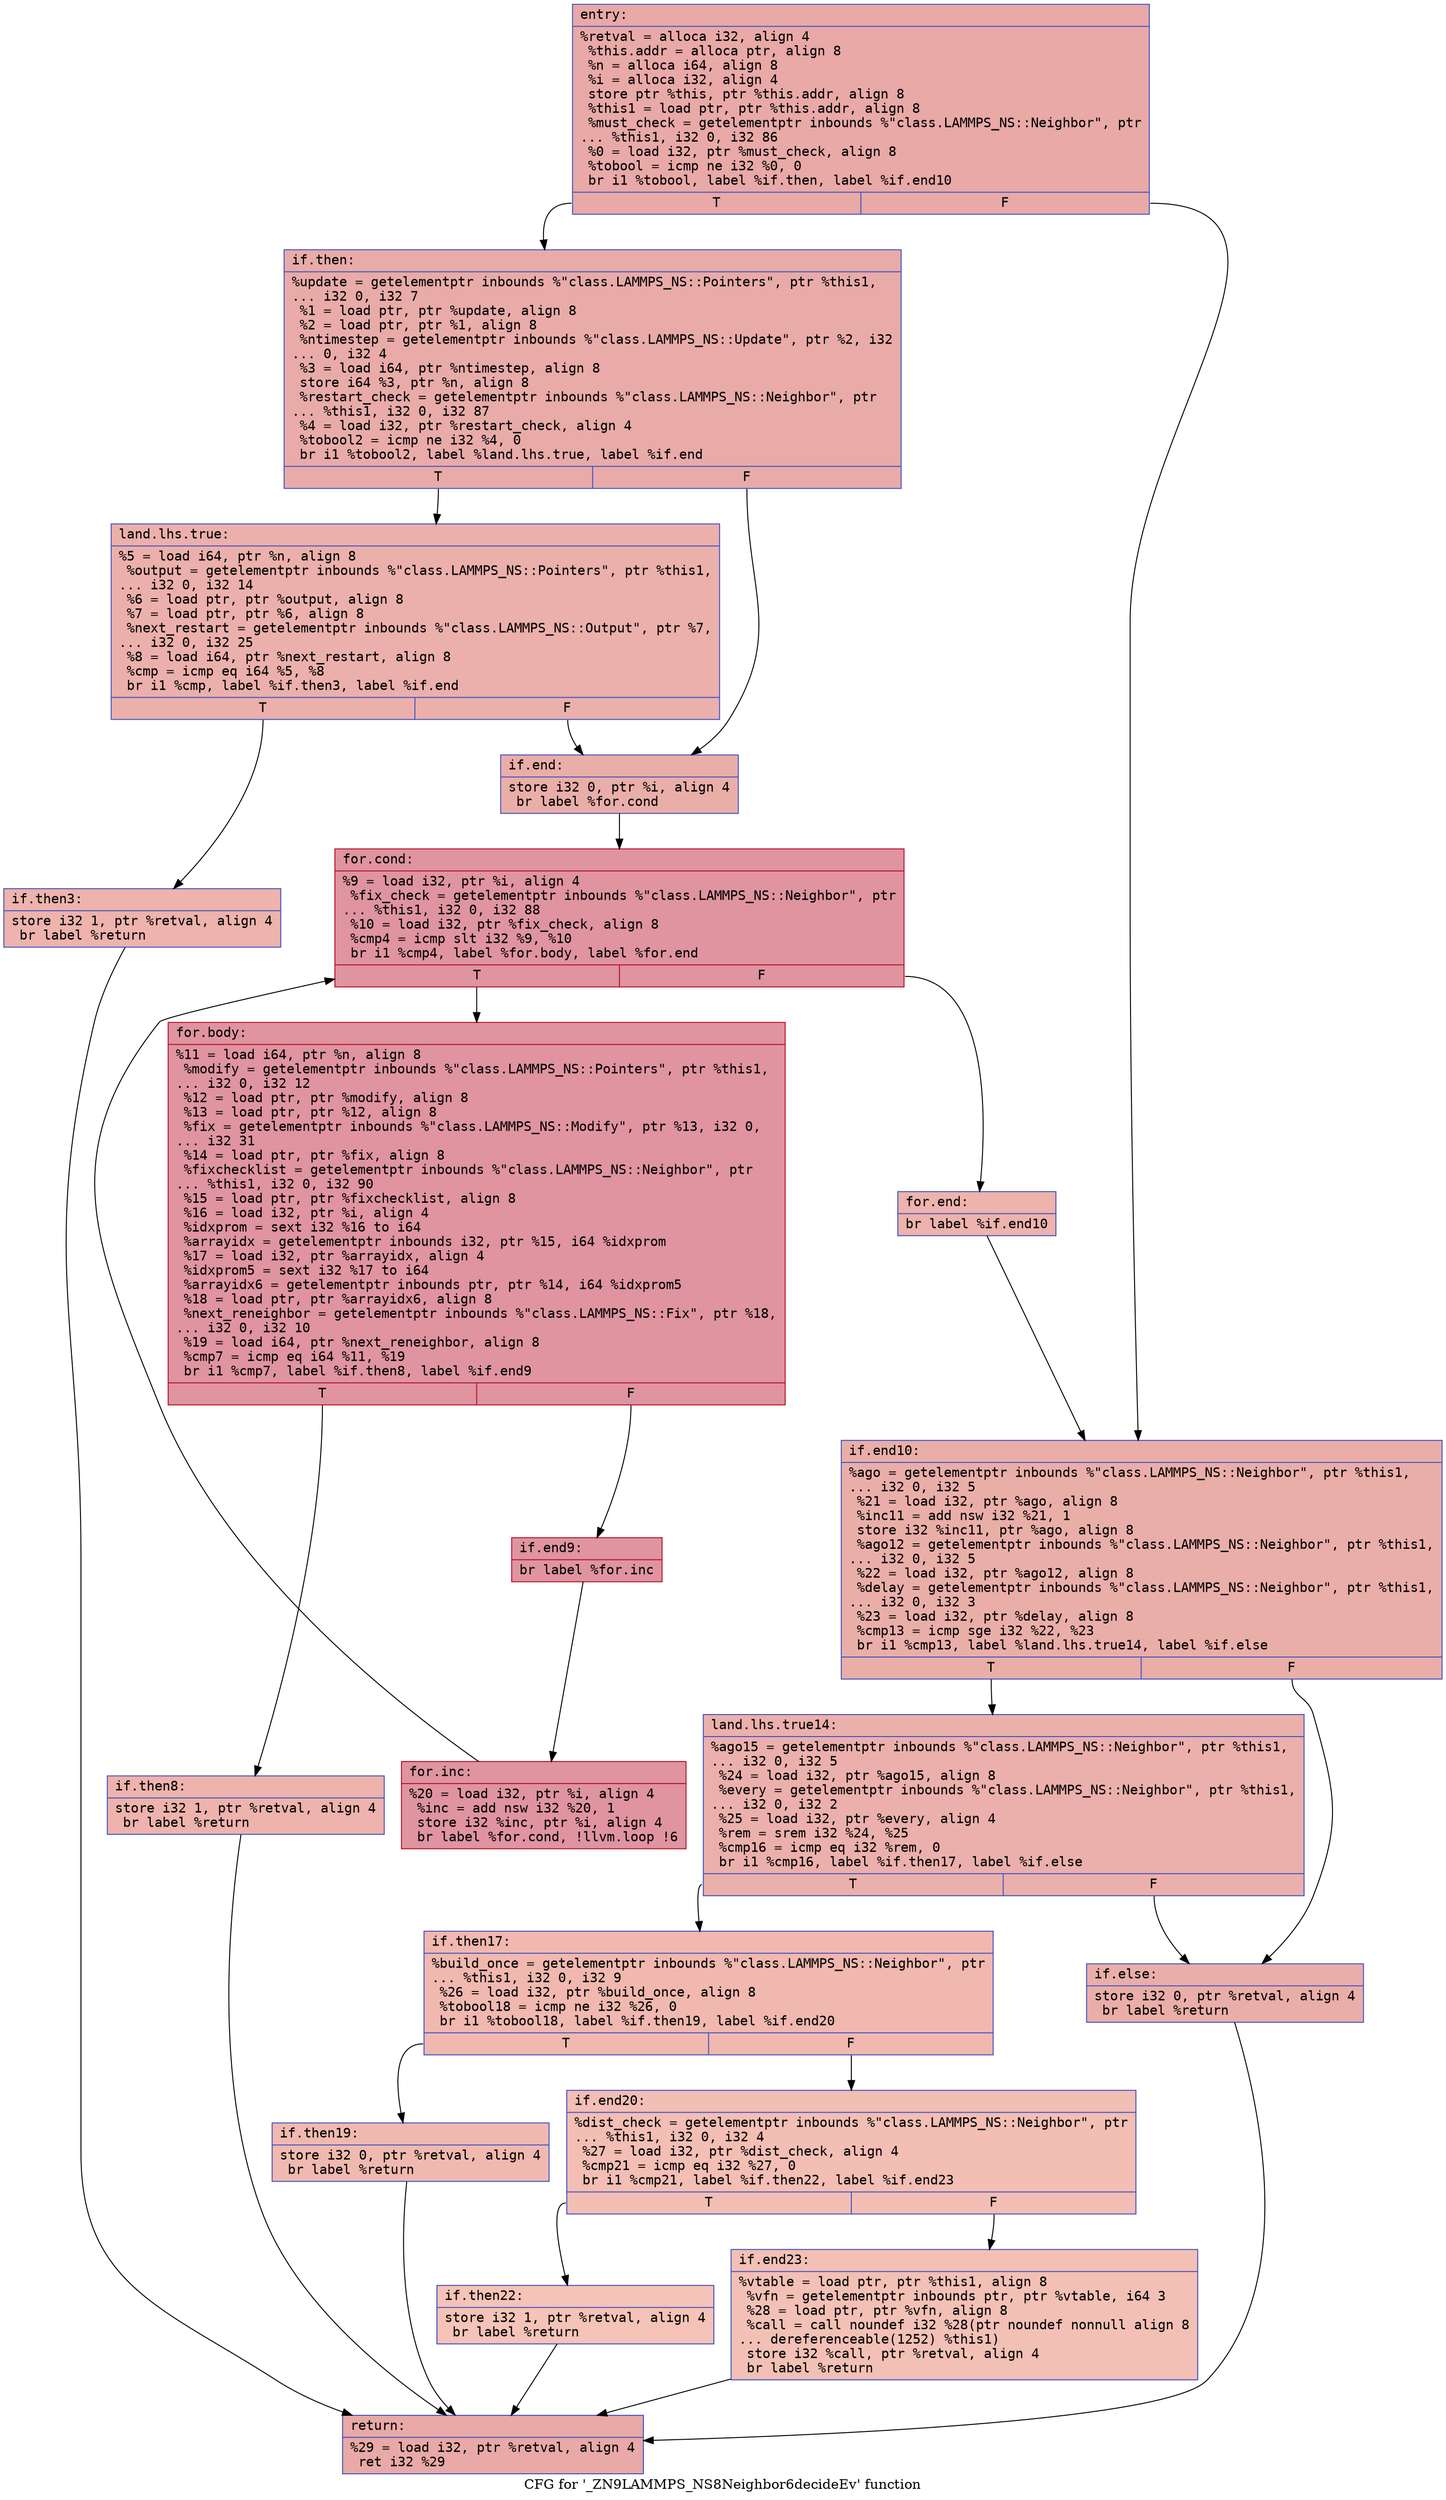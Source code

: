 digraph "CFG for '_ZN9LAMMPS_NS8Neighbor6decideEv' function" {
	label="CFG for '_ZN9LAMMPS_NS8Neighbor6decideEv' function";

	Node0x5563be01acf0 [shape=record,color="#3d50c3ff", style=filled, fillcolor="#ca3b3770" fontname="Courier",label="{entry:\l|  %retval = alloca i32, align 4\l  %this.addr = alloca ptr, align 8\l  %n = alloca i64, align 8\l  %i = alloca i32, align 4\l  store ptr %this, ptr %this.addr, align 8\l  %this1 = load ptr, ptr %this.addr, align 8\l  %must_check = getelementptr inbounds %\"class.LAMMPS_NS::Neighbor\", ptr\l... %this1, i32 0, i32 86\l  %0 = load i32, ptr %must_check, align 8\l  %tobool = icmp ne i32 %0, 0\l  br i1 %tobool, label %if.then, label %if.end10\l|{<s0>T|<s1>F}}"];
	Node0x5563be01acf0:s0 -> Node0x5563be01b2e0[tooltip="entry -> if.then\nProbability 62.50%" ];
	Node0x5563be01acf0:s1 -> Node0x5563be01b350[tooltip="entry -> if.end10\nProbability 37.50%" ];
	Node0x5563be01b2e0 [shape=record,color="#3d50c3ff", style=filled, fillcolor="#cc403a70" fontname="Courier",label="{if.then:\l|  %update = getelementptr inbounds %\"class.LAMMPS_NS::Pointers\", ptr %this1,\l... i32 0, i32 7\l  %1 = load ptr, ptr %update, align 8\l  %2 = load ptr, ptr %1, align 8\l  %ntimestep = getelementptr inbounds %\"class.LAMMPS_NS::Update\", ptr %2, i32\l... 0, i32 4\l  %3 = load i64, ptr %ntimestep, align 8\l  store i64 %3, ptr %n, align 8\l  %restart_check = getelementptr inbounds %\"class.LAMMPS_NS::Neighbor\", ptr\l... %this1, i32 0, i32 87\l  %4 = load i32, ptr %restart_check, align 4\l  %tobool2 = icmp ne i32 %4, 0\l  br i1 %tobool2, label %land.lhs.true, label %if.end\l|{<s0>T|<s1>F}}"];
	Node0x5563be01b2e0:s0 -> Node0x5563be01bb60[tooltip="if.then -> land.lhs.true\nProbability 62.50%" ];
	Node0x5563be01b2e0:s1 -> Node0x5563be01bbe0[tooltip="if.then -> if.end\nProbability 37.50%" ];
	Node0x5563be01bb60 [shape=record,color="#3d50c3ff", style=filled, fillcolor="#d24b4070" fontname="Courier",label="{land.lhs.true:\l|  %5 = load i64, ptr %n, align 8\l  %output = getelementptr inbounds %\"class.LAMMPS_NS::Pointers\", ptr %this1,\l... i32 0, i32 14\l  %6 = load ptr, ptr %output, align 8\l  %7 = load ptr, ptr %6, align 8\l  %next_restart = getelementptr inbounds %\"class.LAMMPS_NS::Output\", ptr %7,\l... i32 0, i32 25\l  %8 = load i64, ptr %next_restart, align 8\l  %cmp = icmp eq i64 %5, %8\l  br i1 %cmp, label %if.then3, label %if.end\l|{<s0>T|<s1>F}}"];
	Node0x5563be01bb60:s0 -> Node0x5563be01c1e0[tooltip="land.lhs.true -> if.then3\nProbability 50.00%" ];
	Node0x5563be01bb60:s1 -> Node0x5563be01bbe0[tooltip="land.lhs.true -> if.end\nProbability 50.00%" ];
	Node0x5563be01c1e0 [shape=record,color="#3d50c3ff", style=filled, fillcolor="#d6524470" fontname="Courier",label="{if.then3:\l|  store i32 1, ptr %retval, align 4\l  br label %return\l}"];
	Node0x5563be01c1e0 -> Node0x5563be01c3b0[tooltip="if.then3 -> return\nProbability 100.00%" ];
	Node0x5563be01bbe0 [shape=record,color="#3d50c3ff", style=filled, fillcolor="#d0473d70" fontname="Courier",label="{if.end:\l|  store i32 0, ptr %i, align 4\l  br label %for.cond\l}"];
	Node0x5563be01bbe0 -> Node0x5563be01c530[tooltip="if.end -> for.cond\nProbability 100.00%" ];
	Node0x5563be01c530 [shape=record,color="#b70d28ff", style=filled, fillcolor="#b70d2870" fontname="Courier",label="{for.cond:\l|  %9 = load i32, ptr %i, align 4\l  %fix_check = getelementptr inbounds %\"class.LAMMPS_NS::Neighbor\", ptr\l... %this1, i32 0, i32 88\l  %10 = load i32, ptr %fix_check, align 8\l  %cmp4 = icmp slt i32 %9, %10\l  br i1 %cmp4, label %for.body, label %for.end\l|{<s0>T|<s1>F}}"];
	Node0x5563be01c530:s0 -> Node0x5563be01b750[tooltip="for.cond -> for.body\nProbability 96.88%" ];
	Node0x5563be01c530:s1 -> Node0x5563be01b7d0[tooltip="for.cond -> for.end\nProbability 3.12%" ];
	Node0x5563be01b750 [shape=record,color="#b70d28ff", style=filled, fillcolor="#b70d2870" fontname="Courier",label="{for.body:\l|  %11 = load i64, ptr %n, align 8\l  %modify = getelementptr inbounds %\"class.LAMMPS_NS::Pointers\", ptr %this1,\l... i32 0, i32 12\l  %12 = load ptr, ptr %modify, align 8\l  %13 = load ptr, ptr %12, align 8\l  %fix = getelementptr inbounds %\"class.LAMMPS_NS::Modify\", ptr %13, i32 0,\l... i32 31\l  %14 = load ptr, ptr %fix, align 8\l  %fixchecklist = getelementptr inbounds %\"class.LAMMPS_NS::Neighbor\", ptr\l... %this1, i32 0, i32 90\l  %15 = load ptr, ptr %fixchecklist, align 8\l  %16 = load i32, ptr %i, align 4\l  %idxprom = sext i32 %16 to i64\l  %arrayidx = getelementptr inbounds i32, ptr %15, i64 %idxprom\l  %17 = load i32, ptr %arrayidx, align 4\l  %idxprom5 = sext i32 %17 to i64\l  %arrayidx6 = getelementptr inbounds ptr, ptr %14, i64 %idxprom5\l  %18 = load ptr, ptr %arrayidx6, align 8\l  %next_reneighbor = getelementptr inbounds %\"class.LAMMPS_NS::Fix\", ptr %18,\l... i32 0, i32 10\l  %19 = load i64, ptr %next_reneighbor, align 8\l  %cmp7 = icmp eq i64 %11, %19\l  br i1 %cmp7, label %if.then8, label %if.end9\l|{<s0>T|<s1>F}}"];
	Node0x5563be01b750:s0 -> Node0x5563be01d820[tooltip="for.body -> if.then8\nProbability 3.12%" ];
	Node0x5563be01b750:s1 -> Node0x5563be01d870[tooltip="for.body -> if.end9\nProbability 96.88%" ];
	Node0x5563be01d820 [shape=record,color="#3d50c3ff", style=filled, fillcolor="#d6524470" fontname="Courier",label="{if.then8:\l|  store i32 1, ptr %retval, align 4\l  br label %return\l}"];
	Node0x5563be01d820 -> Node0x5563be01c3b0[tooltip="if.then8 -> return\nProbability 100.00%" ];
	Node0x5563be01d870 [shape=record,color="#b70d28ff", style=filled, fillcolor="#b70d2870" fontname="Courier",label="{if.end9:\l|  br label %for.inc\l}"];
	Node0x5563be01d870 -> Node0x5563be01db00[tooltip="if.end9 -> for.inc\nProbability 100.00%" ];
	Node0x5563be01db00 [shape=record,color="#b70d28ff", style=filled, fillcolor="#b70d2870" fontname="Courier",label="{for.inc:\l|  %20 = load i32, ptr %i, align 4\l  %inc = add nsw i32 %20, 1\l  store i32 %inc, ptr %i, align 4\l  br label %for.cond, !llvm.loop !6\l}"];
	Node0x5563be01db00 -> Node0x5563be01c530[tooltip="for.inc -> for.cond\nProbability 100.00%" ];
	Node0x5563be01b7d0 [shape=record,color="#3d50c3ff", style=filled, fillcolor="#d6524470" fontname="Courier",label="{for.end:\l|  br label %if.end10\l}"];
	Node0x5563be01b7d0 -> Node0x5563be01b350[tooltip="for.end -> if.end10\nProbability 100.00%" ];
	Node0x5563be01b350 [shape=record,color="#3d50c3ff", style=filled, fillcolor="#d0473d70" fontname="Courier",label="{if.end10:\l|  %ago = getelementptr inbounds %\"class.LAMMPS_NS::Neighbor\", ptr %this1,\l... i32 0, i32 5\l  %21 = load i32, ptr %ago, align 8\l  %inc11 = add nsw i32 %21, 1\l  store i32 %inc11, ptr %ago, align 8\l  %ago12 = getelementptr inbounds %\"class.LAMMPS_NS::Neighbor\", ptr %this1,\l... i32 0, i32 5\l  %22 = load i32, ptr %ago12, align 8\l  %delay = getelementptr inbounds %\"class.LAMMPS_NS::Neighbor\", ptr %this1,\l... i32 0, i32 3\l  %23 = load i32, ptr %delay, align 8\l  %cmp13 = icmp sge i32 %22, %23\l  br i1 %cmp13, label %land.lhs.true14, label %if.else\l|{<s0>T|<s1>F}}"];
	Node0x5563be01b350:s0 -> Node0x5563be01e600[tooltip="if.end10 -> land.lhs.true14\nProbability 50.00%" ];
	Node0x5563be01b350:s1 -> Node0x5563be01e680[tooltip="if.end10 -> if.else\nProbability 50.00%" ];
	Node0x5563be01e600 [shape=record,color="#3d50c3ff", style=filled, fillcolor="#d24b4070" fontname="Courier",label="{land.lhs.true14:\l|  %ago15 = getelementptr inbounds %\"class.LAMMPS_NS::Neighbor\", ptr %this1,\l... i32 0, i32 5\l  %24 = load i32, ptr %ago15, align 8\l  %every = getelementptr inbounds %\"class.LAMMPS_NS::Neighbor\", ptr %this1,\l... i32 0, i32 2\l  %25 = load i32, ptr %every, align 4\l  %rem = srem i32 %24, %25\l  %cmp16 = icmp eq i32 %rem, 0\l  br i1 %cmp16, label %if.then17, label %if.else\l|{<s0>T|<s1>F}}"];
	Node0x5563be01e600:s0 -> Node0x5563be01caa0[tooltip="land.lhs.true14 -> if.then17\nProbability 37.50%" ];
	Node0x5563be01e600:s1 -> Node0x5563be01e680[tooltip="land.lhs.true14 -> if.else\nProbability 62.50%" ];
	Node0x5563be01caa0 [shape=record,color="#3d50c3ff", style=filled, fillcolor="#dc5d4a70" fontname="Courier",label="{if.then17:\l|  %build_once = getelementptr inbounds %\"class.LAMMPS_NS::Neighbor\", ptr\l... %this1, i32 0, i32 9\l  %26 = load i32, ptr %build_once, align 8\l  %tobool18 = icmp ne i32 %26, 0\l  br i1 %tobool18, label %if.then19, label %if.end20\l|{<s0>T|<s1>F}}"];
	Node0x5563be01caa0:s0 -> Node0x5563be01f230[tooltip="if.then17 -> if.then19\nProbability 62.50%" ];
	Node0x5563be01caa0:s1 -> Node0x5563be01f2b0[tooltip="if.then17 -> if.end20\nProbability 37.50%" ];
	Node0x5563be01f230 [shape=record,color="#3d50c3ff", style=filled, fillcolor="#de614d70" fontname="Courier",label="{if.then19:\l|  store i32 0, ptr %retval, align 4\l  br label %return\l}"];
	Node0x5563be01f230 -> Node0x5563be01c3b0[tooltip="if.then19 -> return\nProbability 100.00%" ];
	Node0x5563be01f2b0 [shape=record,color="#3d50c3ff", style=filled, fillcolor="#e36c5570" fontname="Courier",label="{if.end20:\l|  %dist_check = getelementptr inbounds %\"class.LAMMPS_NS::Neighbor\", ptr\l... %this1, i32 0, i32 4\l  %27 = load i32, ptr %dist_check, align 4\l  %cmp21 = icmp eq i32 %27, 0\l  br i1 %cmp21, label %if.then22, label %if.end23\l|{<s0>T|<s1>F}}"];
	Node0x5563be01f2b0:s0 -> Node0x5563be01f710[tooltip="if.end20 -> if.then22\nProbability 37.50%" ];
	Node0x5563be01f2b0:s1 -> Node0x5563be01f790[tooltip="if.end20 -> if.end23\nProbability 62.50%" ];
	Node0x5563be01f710 [shape=record,color="#3d50c3ff", style=filled, fillcolor="#e8765c70" fontname="Courier",label="{if.then22:\l|  store i32 1, ptr %retval, align 4\l  br label %return\l}"];
	Node0x5563be01f710 -> Node0x5563be01c3b0[tooltip="if.then22 -> return\nProbability 100.00%" ];
	Node0x5563be01f790 [shape=record,color="#3d50c3ff", style=filled, fillcolor="#e5705870" fontname="Courier",label="{if.end23:\l|  %vtable = load ptr, ptr %this1, align 8\l  %vfn = getelementptr inbounds ptr, ptr %vtable, i64 3\l  %28 = load ptr, ptr %vfn, align 8\l  %call = call noundef i32 %28(ptr noundef nonnull align 8\l... dereferenceable(1252) %this1)\l  store i32 %call, ptr %retval, align 4\l  br label %return\l}"];
	Node0x5563be01f790 -> Node0x5563be01c3b0[tooltip="if.end23 -> return\nProbability 100.00%" ];
	Node0x5563be01e680 [shape=record,color="#3d50c3ff", style=filled, fillcolor="#d0473d70" fontname="Courier",label="{if.else:\l|  store i32 0, ptr %retval, align 4\l  br label %return\l}"];
	Node0x5563be01e680 -> Node0x5563be01c3b0[tooltip="if.else -> return\nProbability 100.00%" ];
	Node0x5563be01c3b0 [shape=record,color="#3d50c3ff", style=filled, fillcolor="#ca3b3770" fontname="Courier",label="{return:\l|  %29 = load i32, ptr %retval, align 4\l  ret i32 %29\l}"];
}
